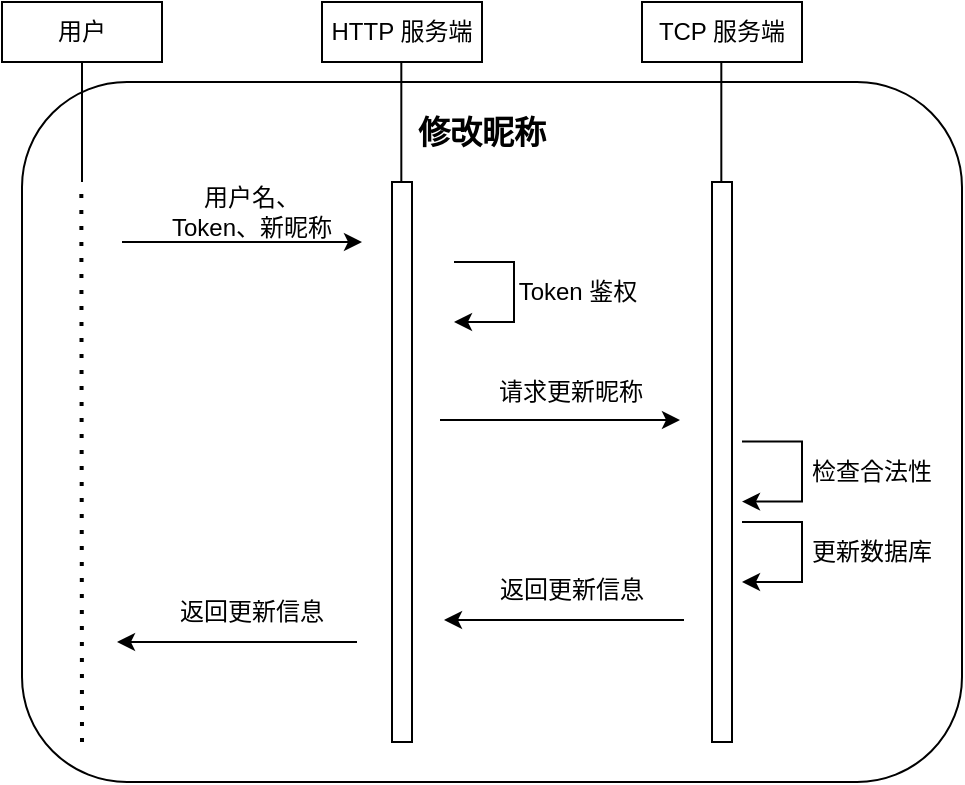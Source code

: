 <mxfile version="19.0.3" type="device"><diagram id="7OYH8gLPOPHdGgKRoAdK" name="第 1 页"><mxGraphModel dx="1002" dy="660" grid="1" gridSize="10" guides="1" tooltips="1" connect="1" arrows="1" fold="1" page="1" pageScale="1" pageWidth="827" pageHeight="1169" math="0" shadow="0"><root><mxCell id="0"/><mxCell id="1" parent="0"/><mxCell id="Rzei-sVz3DqF-Lu80SGI-2" value="" style="rounded=1;whiteSpace=wrap;html=1;" parent="1" vertex="1"><mxGeometry x="200" y="190" width="470" height="350" as="geometry"/></mxCell><mxCell id="oy1TrMHpfT_3d1_jGDwx-4" value="" style="edgeStyle=elbowEdgeStyle;elbow=horizontal;endArrow=classic;html=1;rounded=0;strokeWidth=1;" parent="1" edge="1"><mxGeometry width="50" height="50" relative="1" as="geometry"><mxPoint x="560" y="410.0" as="sourcePoint"/><mxPoint x="560" y="440" as="targetPoint"/><Array as="points"><mxPoint x="590" y="430"/></Array></mxGeometry></mxCell><mxCell id="oy1TrMHpfT_3d1_jGDwx-5" value="更新数据库" style="text;html=1;strokeColor=none;fillColor=none;align=center;verticalAlign=middle;whiteSpace=wrap;rounded=0;" parent="1" vertex="1"><mxGeometry x="590" y="410" width="70" height="30" as="geometry"/></mxCell><mxCell id="oy1TrMHpfT_3d1_jGDwx-6" value="" style="endArrow=classic;html=1;rounded=0;strokeWidth=1;" parent="1" edge="1"><mxGeometry width="50" height="50" relative="1" as="geometry"><mxPoint x="409" y="359.0" as="sourcePoint"/><mxPoint x="529" y="359.0" as="targetPoint"/></mxGeometry></mxCell><mxCell id="oy1TrMHpfT_3d1_jGDwx-7" value="请求更新昵称" style="text;html=1;strokeColor=none;fillColor=none;align=center;verticalAlign=middle;whiteSpace=wrap;rounded=0;dashed=1;" parent="1" vertex="1"><mxGeometry x="435" y="330" width="79" height="30" as="geometry"/></mxCell><mxCell id="oy1TrMHpfT_3d1_jGDwx-8" value="" style="edgeStyle=elbowEdgeStyle;elbow=horizontal;endArrow=classic;html=1;rounded=0;strokeWidth=1;" parent="1" edge="1"><mxGeometry width="50" height="50" relative="1" as="geometry"><mxPoint x="560" y="369.81" as="sourcePoint"/><mxPoint x="560" y="399.81" as="targetPoint"/><Array as="points"><mxPoint x="590" y="389.81"/></Array></mxGeometry></mxCell><mxCell id="oy1TrMHpfT_3d1_jGDwx-9" value="检查合法性" style="text;html=1;strokeColor=none;fillColor=none;align=center;verticalAlign=middle;whiteSpace=wrap;rounded=0;" parent="1" vertex="1"><mxGeometry x="593" y="369.81" width="64" height="30" as="geometry"/></mxCell><mxCell id="oy1TrMHpfT_3d1_jGDwx-12" value="" style="endArrow=classic;html=1;rounded=0;strokeWidth=1;" parent="1" edge="1"><mxGeometry width="50" height="50" relative="1" as="geometry"><mxPoint x="531" y="459" as="sourcePoint"/><mxPoint x="411" y="459" as="targetPoint"/></mxGeometry></mxCell><mxCell id="oy1TrMHpfT_3d1_jGDwx-13" value="返回更新信息" style="text;html=1;strokeColor=none;fillColor=none;align=center;verticalAlign=middle;whiteSpace=wrap;rounded=0;dashed=1;" parent="1" vertex="1"><mxGeometry x="435" y="429" width="80" height="30" as="geometry"/></mxCell><mxCell id="oy1TrMHpfT_3d1_jGDwx-14" value="" style="endArrow=classic;html=1;rounded=0;strokeWidth=1;" parent="1" edge="1"><mxGeometry width="50" height="50" relative="1" as="geometry"><mxPoint x="367.5" y="470" as="sourcePoint"/><mxPoint x="247.5" y="470" as="targetPoint"/></mxGeometry></mxCell><mxCell id="oy1TrMHpfT_3d1_jGDwx-15" value="返回更新信息" style="text;html=1;strokeColor=none;fillColor=none;align=center;verticalAlign=middle;whiteSpace=wrap;rounded=0;dashed=1;" parent="1" vertex="1"><mxGeometry x="275" y="440" width="80" height="30" as="geometry"/></mxCell><mxCell id="oy1TrMHpfT_3d1_jGDwx-16" value="" style="endArrow=classic;html=1;rounded=0;strokeWidth=1;" parent="1" edge="1"><mxGeometry width="50" height="50" relative="1" as="geometry"><mxPoint x="250.0" y="270" as="sourcePoint"/><mxPoint x="370" y="270" as="targetPoint"/></mxGeometry></mxCell><mxCell id="oy1TrMHpfT_3d1_jGDwx-17" value="用户名、Token、新昵称" style="text;html=1;strokeColor=none;fillColor=none;align=center;verticalAlign=middle;whiteSpace=wrap;rounded=0;" parent="1" vertex="1"><mxGeometry x="270" y="240" width="90" height="30" as="geometry"/></mxCell><mxCell id="oy1TrMHpfT_3d1_jGDwx-18" value="" style="edgeStyle=elbowEdgeStyle;elbow=horizontal;endArrow=classic;html=1;rounded=0;strokeWidth=1;" parent="1" edge="1"><mxGeometry width="50" height="50" relative="1" as="geometry"><mxPoint x="416" y="280" as="sourcePoint"/><mxPoint x="416" y="310" as="targetPoint"/><Array as="points"><mxPoint x="446" y="300"/></Array></mxGeometry></mxCell><mxCell id="oy1TrMHpfT_3d1_jGDwx-19" value="Token 鉴权" style="text;html=1;strokeColor=none;fillColor=none;align=center;verticalAlign=middle;whiteSpace=wrap;rounded=0;" parent="1" vertex="1"><mxGeometry x="446" y="280" width="64" height="30" as="geometry"/></mxCell><mxCell id="oy1TrMHpfT_3d1_jGDwx-22" value="" style="rounded=0;whiteSpace=wrap;html=1;" parent="1" vertex="1"><mxGeometry x="385" y="240" width="10" height="280" as="geometry"/></mxCell><mxCell id="oy1TrMHpfT_3d1_jGDwx-23" value="" style="rounded=0;whiteSpace=wrap;html=1;" parent="1" vertex="1"><mxGeometry x="545" y="240" width="10" height="280" as="geometry"/></mxCell><mxCell id="oy1TrMHpfT_3d1_jGDwx-24" value="" style="endArrow=none;dashed=1;html=1;dashPattern=1 3;strokeWidth=2;rounded=0;" parent="1" edge="1"><mxGeometry width="50" height="50" relative="1" as="geometry"><mxPoint x="230" y="520" as="sourcePoint"/><mxPoint x="229.66" y="240" as="targetPoint"/></mxGeometry></mxCell><mxCell id="oy1TrMHpfT_3d1_jGDwx-25" value="&lt;font style=&quot;font-size: 16px;&quot;&gt;&lt;b&gt;修改昵称&lt;/b&gt;&lt;/font&gt;" style="text;html=1;strokeColor=none;fillColor=none;align=center;verticalAlign=middle;whiteSpace=wrap;rounded=0;" parent="1" vertex="1"><mxGeometry x="305" y="200" width="250" height="30" as="geometry"/></mxCell><mxCell id="oy1TrMHpfT_3d1_jGDwx-36" value="用户" style="rounded=0;whiteSpace=wrap;html=1;" parent="1" vertex="1"><mxGeometry x="190" y="150" width="80" height="30" as="geometry"/></mxCell><mxCell id="oy1TrMHpfT_3d1_jGDwx-37" value="HTTP 服务端" style="rounded=0;whiteSpace=wrap;html=1;" parent="1" vertex="1"><mxGeometry x="350" y="150" width="80" height="30" as="geometry"/></mxCell><mxCell id="oy1TrMHpfT_3d1_jGDwx-38" value="TCP 服务端" style="rounded=0;whiteSpace=wrap;html=1;" parent="1" vertex="1"><mxGeometry x="510" y="150" width="80" height="30" as="geometry"/></mxCell><mxCell id="oy1TrMHpfT_3d1_jGDwx-39" value="" style="endArrow=none;html=1;rounded=0;fontSize=12;entryX=0.5;entryY=1;entryDx=0;entryDy=0;" parent="1" target="oy1TrMHpfT_3d1_jGDwx-36" edge="1"><mxGeometry width="50" height="50" relative="1" as="geometry"><mxPoint x="230.0" y="240" as="sourcePoint"/><mxPoint x="470" y="280" as="targetPoint"/></mxGeometry></mxCell><mxCell id="oy1TrMHpfT_3d1_jGDwx-40" value="" style="endArrow=none;html=1;rounded=0;fontSize=12;entryX=0.5;entryY=1;entryDx=0;entryDy=0;" parent="1" edge="1"><mxGeometry width="50" height="50" relative="1" as="geometry"><mxPoint x="389.66" y="240" as="sourcePoint"/><mxPoint x="389.66" y="180" as="targetPoint"/></mxGeometry></mxCell><mxCell id="oy1TrMHpfT_3d1_jGDwx-41" value="" style="endArrow=none;html=1;rounded=0;fontSize=12;entryX=0.5;entryY=1;entryDx=0;entryDy=0;" parent="1" edge="1"><mxGeometry width="50" height="50" relative="1" as="geometry"><mxPoint x="549.66" y="240" as="sourcePoint"/><mxPoint x="549.66" y="180" as="targetPoint"/></mxGeometry></mxCell></root></mxGraphModel></diagram></mxfile>